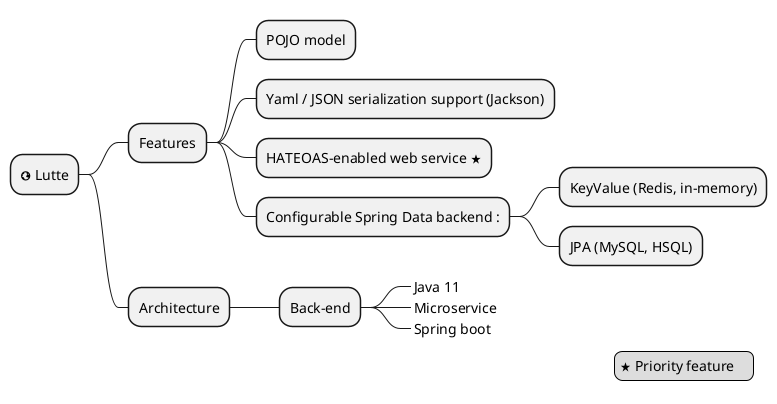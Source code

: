 @startmindmap

* <&globe> Lutte
** Features
*** POJO model
*** Yaml / JSON serialization support (Jackson)
*** HATEOAS-enabled web service <&star>
*** Configurable Spring Data backend :
**** KeyValue (Redis, in-memory)
**** JPA (MySQL, HSQL)
** Architecture
*** Back-end
****_ Java 11
****_ Microservice
****_ Spring boot


legend right
  <&star> Priority feature    
endlegend
@endmindmap